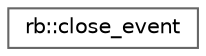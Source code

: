 digraph "Graphical Class Hierarchy"
{
 // LATEX_PDF_SIZE
  bgcolor="transparent";
  edge [fontname=Helvetica,fontsize=10,labelfontname=Helvetica,labelfontsize=10];
  node [fontname=Helvetica,fontsize=10,shape=box,height=0.2,width=0.4];
  rankdir="LR";
  Node0 [label="rb::close_event",height=0.2,width=0.4,color="grey40", fillcolor="white", style="filled",URL="$structrb_1_1close__event.html",tooltip="Window close event."];
}
